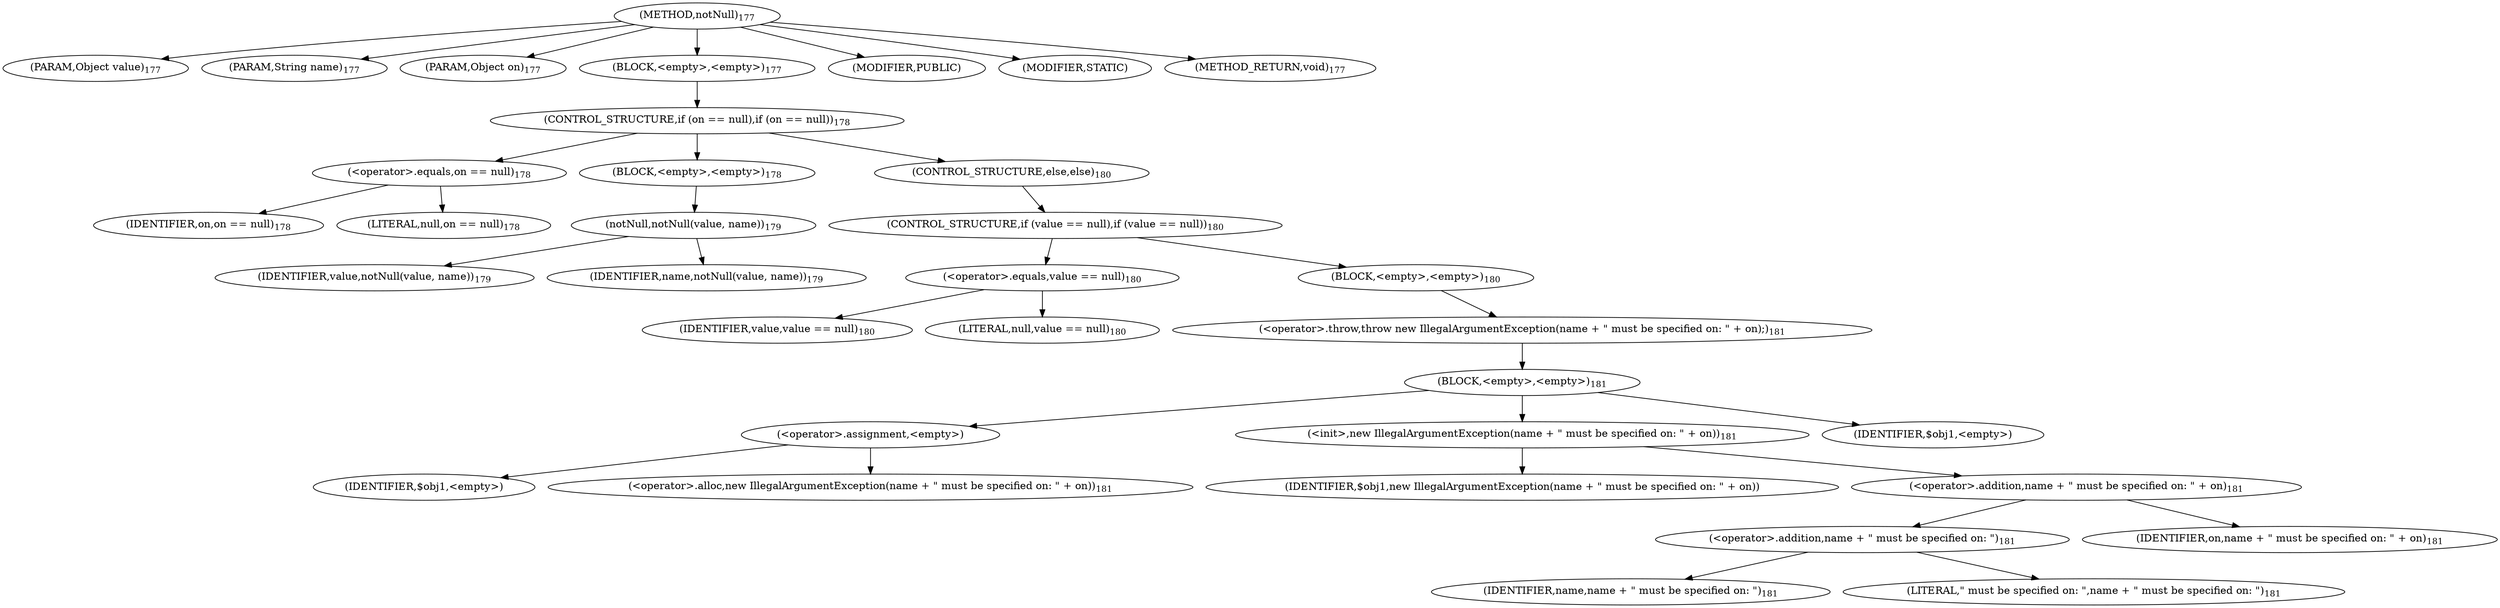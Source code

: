 digraph "notNull" {  
"325" [label = <(METHOD,notNull)<SUB>177</SUB>> ]
"326" [label = <(PARAM,Object value)<SUB>177</SUB>> ]
"327" [label = <(PARAM,String name)<SUB>177</SUB>> ]
"328" [label = <(PARAM,Object on)<SUB>177</SUB>> ]
"329" [label = <(BLOCK,&lt;empty&gt;,&lt;empty&gt;)<SUB>177</SUB>> ]
"330" [label = <(CONTROL_STRUCTURE,if (on == null),if (on == null))<SUB>178</SUB>> ]
"331" [label = <(&lt;operator&gt;.equals,on == null)<SUB>178</SUB>> ]
"332" [label = <(IDENTIFIER,on,on == null)<SUB>178</SUB>> ]
"333" [label = <(LITERAL,null,on == null)<SUB>178</SUB>> ]
"334" [label = <(BLOCK,&lt;empty&gt;,&lt;empty&gt;)<SUB>178</SUB>> ]
"335" [label = <(notNull,notNull(value, name))<SUB>179</SUB>> ]
"336" [label = <(IDENTIFIER,value,notNull(value, name))<SUB>179</SUB>> ]
"337" [label = <(IDENTIFIER,name,notNull(value, name))<SUB>179</SUB>> ]
"338" [label = <(CONTROL_STRUCTURE,else,else)<SUB>180</SUB>> ]
"339" [label = <(CONTROL_STRUCTURE,if (value == null),if (value == null))<SUB>180</SUB>> ]
"340" [label = <(&lt;operator&gt;.equals,value == null)<SUB>180</SUB>> ]
"341" [label = <(IDENTIFIER,value,value == null)<SUB>180</SUB>> ]
"342" [label = <(LITERAL,null,value == null)<SUB>180</SUB>> ]
"343" [label = <(BLOCK,&lt;empty&gt;,&lt;empty&gt;)<SUB>180</SUB>> ]
"344" [label = <(&lt;operator&gt;.throw,throw new IllegalArgumentException(name + &quot; must be specified on: &quot; + on);)<SUB>181</SUB>> ]
"345" [label = <(BLOCK,&lt;empty&gt;,&lt;empty&gt;)<SUB>181</SUB>> ]
"346" [label = <(&lt;operator&gt;.assignment,&lt;empty&gt;)> ]
"347" [label = <(IDENTIFIER,$obj1,&lt;empty&gt;)> ]
"348" [label = <(&lt;operator&gt;.alloc,new IllegalArgumentException(name + &quot; must be specified on: &quot; + on))<SUB>181</SUB>> ]
"349" [label = <(&lt;init&gt;,new IllegalArgumentException(name + &quot; must be specified on: &quot; + on))<SUB>181</SUB>> ]
"350" [label = <(IDENTIFIER,$obj1,new IllegalArgumentException(name + &quot; must be specified on: &quot; + on))> ]
"351" [label = <(&lt;operator&gt;.addition,name + &quot; must be specified on: &quot; + on)<SUB>181</SUB>> ]
"352" [label = <(&lt;operator&gt;.addition,name + &quot; must be specified on: &quot;)<SUB>181</SUB>> ]
"353" [label = <(IDENTIFIER,name,name + &quot; must be specified on: &quot;)<SUB>181</SUB>> ]
"354" [label = <(LITERAL,&quot; must be specified on: &quot;,name + &quot; must be specified on: &quot;)<SUB>181</SUB>> ]
"355" [label = <(IDENTIFIER,on,name + &quot; must be specified on: &quot; + on)<SUB>181</SUB>> ]
"356" [label = <(IDENTIFIER,$obj1,&lt;empty&gt;)> ]
"357" [label = <(MODIFIER,PUBLIC)> ]
"358" [label = <(MODIFIER,STATIC)> ]
"359" [label = <(METHOD_RETURN,void)<SUB>177</SUB>> ]
  "325" -> "326" 
  "325" -> "327" 
  "325" -> "328" 
  "325" -> "329" 
  "325" -> "357" 
  "325" -> "358" 
  "325" -> "359" 
  "329" -> "330" 
  "330" -> "331" 
  "330" -> "334" 
  "330" -> "338" 
  "331" -> "332" 
  "331" -> "333" 
  "334" -> "335" 
  "335" -> "336" 
  "335" -> "337" 
  "338" -> "339" 
  "339" -> "340" 
  "339" -> "343" 
  "340" -> "341" 
  "340" -> "342" 
  "343" -> "344" 
  "344" -> "345" 
  "345" -> "346" 
  "345" -> "349" 
  "345" -> "356" 
  "346" -> "347" 
  "346" -> "348" 
  "349" -> "350" 
  "349" -> "351" 
  "351" -> "352" 
  "351" -> "355" 
  "352" -> "353" 
  "352" -> "354" 
}

